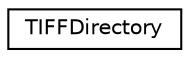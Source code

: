 digraph "Graphical Class Hierarchy"
{
  edge [fontname="Helvetica",fontsize="10",labelfontname="Helvetica",labelfontsize="10"];
  node [fontname="Helvetica",fontsize="10",shape=record];
  rankdir="LR";
  Node1 [label="TIFFDirectory",height=0.2,width=0.4,color="black", fillcolor="white", style="filled",URL="$struct_t_i_f_f_directory.html"];
}
